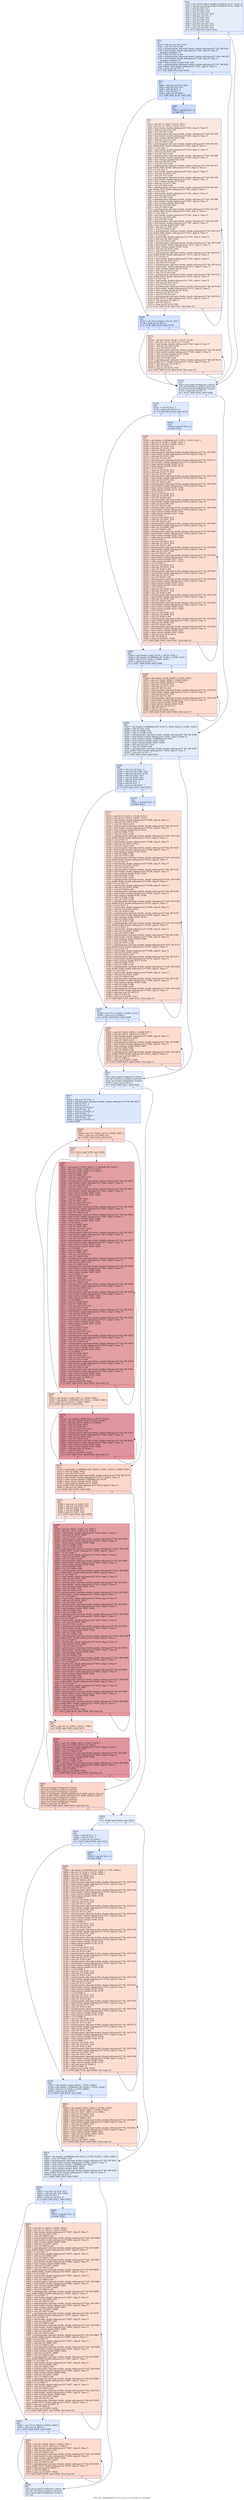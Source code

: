 digraph "CFG for '_Z4backPdS_S_S_S_S_S_S_S_S_S_iiiiS_S_i' function" {
	label="CFG for '_Z4backPdS_S_S_S_S_S_S_S_S_S_iiiiS_S_i' function";

	Node0x5818940 [shape=record,color="#3d50c3ff", style=filled, fillcolor="#c7d7f070",label="{%18:\l  %19 = tail call i32 @llvm.amdgcn.workitem.id.x(), !range !4\l  %20 = tail call i32 @llvm.amdgcn.workitem.id.y(), !range !4\l  %21 = add i32 %20, %17\l  %22 = mul i32 %21, %11\l  %23 = mul i32 %22, %14\l  %24 = mul nsw i32 %21, %13\l  %25 = add nsw i32 %14, -1\l  %26 = mul i32 %25, %11\l  %27 = mul i32 %26, %11\l  %28 = mul i32 %27, %21\l  %29 = mul nsw i32 %21, %12\l  %30 = mul nsw i32 %29, %11\l  %31 = icmp slt i32 %19, %13\l  br i1 %31, label %32, label %154\l|{<s0>T|<s1>F}}"];
	Node0x5818940:s0 -> Node0x581b9a0;
	Node0x5818940:s1 -> Node0x581ba30;
	Node0x581b9a0 [shape=record,color="#3d50c3ff", style=filled, fillcolor="#b2ccfb70",label="{%32:\l32:                                               \l  %33 = add nsw i32 %24, %19\l  %34 = sext i32 %33 to i64\l  %35 = getelementptr inbounds double, double addrspace(1)* %4, i64 %34\l  %36 = load double, double addrspace(1)* %35, align 8, !tbaa !5,\l... !amdgpu.noclobber !9\l  %37 = sext i32 %21 to i64\l  %38 = getelementptr inbounds double, double addrspace(1)* %16, i64 %37\l  %39 = load double, double addrspace(1)* %38, align 8, !tbaa !5,\l... !amdgpu.noclobber !9\l  %40 = fsub contract double %36, %39\l  %41 = getelementptr inbounds double, double addrspace(1)* %7, i64 %34\l  store double %40, double addrspace(1)* %41, align 8, !tbaa !5\l  %42 = icmp sgt i32 %11, 0\l  br i1 %42, label %43, label %154\l|{<s0>T|<s1>F}}"];
	Node0x581b9a0:s0 -> Node0x581d1b0;
	Node0x581b9a0:s1 -> Node0x581ba30;
	Node0x581d1b0 [shape=record,color="#3d50c3ff", style=filled, fillcolor="#a1c0ff70",label="{%43:\l43:                                               \l  %44 = add nsw i32 %23, %26\l  %45 = mul i32 %33, %11\l  %46 = add i32 %11, -1\l  %47 = and i32 %11, 7\l  %48 = icmp ult i32 %46, 7\l  br i1 %48, label %136, label %49\l|{<s0>T|<s1>F}}"];
	Node0x581d1b0:s0 -> Node0x581d5f0;
	Node0x581d1b0:s1 -> Node0x581d640;
	Node0x581d640 [shape=record,color="#3d50c3ff", style=filled, fillcolor="#85a8fc70",label="{%49:\l49:                                               \l  %50 = and i32 %11, -8\l  br label %51\l}"];
	Node0x581d640 -> Node0x581d840;
	Node0x581d840 [shape=record,color="#3d50c3ff", style=filled, fillcolor="#f1ccb870",label="{%51:\l51:                                               \l  %52 = phi i32 [ 0, %49 ], [ %133, %51 ]\l  %53 = phi i32 [ 0, %49 ], [ %134, %51 ]\l  %54 = load double, double addrspace(1)* %41, align 8, !tbaa !5\l  %55 = add nsw i32 %44, %52\l  %56 = sext i32 %55 to i64\l  %57 = getelementptr inbounds double, double addrspace(1)* %0, i64 %56\l  %58 = load double, double addrspace(1)* %57, align 8, !tbaa !5\l  %59 = fmul contract double %54, %58\l  %60 = add nsw i32 %52, %45\l  %61 = sext i32 %60 to i64\l  %62 = getelementptr inbounds double, double addrspace(1)* %9, i64 %61\l  store double %59, double addrspace(1)* %62, align 8, !tbaa !5\l  %63 = or i32 %52, 1\l  %64 = load double, double addrspace(1)* %41, align 8, !tbaa !5\l  %65 = add nsw i32 %44, %63\l  %66 = sext i32 %65 to i64\l  %67 = getelementptr inbounds double, double addrspace(1)* %0, i64 %66\l  %68 = load double, double addrspace(1)* %67, align 8, !tbaa !5\l  %69 = fmul contract double %64, %68\l  %70 = add nsw i32 %63, %45\l  %71 = sext i32 %70 to i64\l  %72 = getelementptr inbounds double, double addrspace(1)* %9, i64 %71\l  store double %69, double addrspace(1)* %72, align 8, !tbaa !5\l  %73 = or i32 %52, 2\l  %74 = load double, double addrspace(1)* %41, align 8, !tbaa !5\l  %75 = add nsw i32 %44, %73\l  %76 = sext i32 %75 to i64\l  %77 = getelementptr inbounds double, double addrspace(1)* %0, i64 %76\l  %78 = load double, double addrspace(1)* %77, align 8, !tbaa !5\l  %79 = fmul contract double %74, %78\l  %80 = add nsw i32 %73, %45\l  %81 = sext i32 %80 to i64\l  %82 = getelementptr inbounds double, double addrspace(1)* %9, i64 %81\l  store double %79, double addrspace(1)* %82, align 8, !tbaa !5\l  %83 = or i32 %52, 3\l  %84 = load double, double addrspace(1)* %41, align 8, !tbaa !5\l  %85 = add nsw i32 %44, %83\l  %86 = sext i32 %85 to i64\l  %87 = getelementptr inbounds double, double addrspace(1)* %0, i64 %86\l  %88 = load double, double addrspace(1)* %87, align 8, !tbaa !5\l  %89 = fmul contract double %84, %88\l  %90 = add nsw i32 %83, %45\l  %91 = sext i32 %90 to i64\l  %92 = getelementptr inbounds double, double addrspace(1)* %9, i64 %91\l  store double %89, double addrspace(1)* %92, align 8, !tbaa !5\l  %93 = or i32 %52, 4\l  %94 = load double, double addrspace(1)* %41, align 8, !tbaa !5\l  %95 = add nsw i32 %44, %93\l  %96 = sext i32 %95 to i64\l  %97 = getelementptr inbounds double, double addrspace(1)* %0, i64 %96\l  %98 = load double, double addrspace(1)* %97, align 8, !tbaa !5\l  %99 = fmul contract double %94, %98\l  %100 = add nsw i32 %93, %45\l  %101 = sext i32 %100 to i64\l  %102 = getelementptr inbounds double, double addrspace(1)* %9, i64 %101\l  store double %99, double addrspace(1)* %102, align 8, !tbaa !5\l  %103 = or i32 %52, 5\l  %104 = load double, double addrspace(1)* %41, align 8, !tbaa !5\l  %105 = add nsw i32 %44, %103\l  %106 = sext i32 %105 to i64\l  %107 = getelementptr inbounds double, double addrspace(1)* %0, i64 %106\l  %108 = load double, double addrspace(1)* %107, align 8, !tbaa !5\l  %109 = fmul contract double %104, %108\l  %110 = add nsw i32 %103, %45\l  %111 = sext i32 %110 to i64\l  %112 = getelementptr inbounds double, double addrspace(1)* %9, i64 %111\l  store double %109, double addrspace(1)* %112, align 8, !tbaa !5\l  %113 = or i32 %52, 6\l  %114 = load double, double addrspace(1)* %41, align 8, !tbaa !5\l  %115 = add nsw i32 %44, %113\l  %116 = sext i32 %115 to i64\l  %117 = getelementptr inbounds double, double addrspace(1)* %0, i64 %116\l  %118 = load double, double addrspace(1)* %117, align 8, !tbaa !5\l  %119 = fmul contract double %114, %118\l  %120 = add nsw i32 %113, %45\l  %121 = sext i32 %120 to i64\l  %122 = getelementptr inbounds double, double addrspace(1)* %9, i64 %121\l  store double %119, double addrspace(1)* %122, align 8, !tbaa !5\l  %123 = or i32 %52, 7\l  %124 = load double, double addrspace(1)* %41, align 8, !tbaa !5\l  %125 = add nsw i32 %44, %123\l  %126 = sext i32 %125 to i64\l  %127 = getelementptr inbounds double, double addrspace(1)* %0, i64 %126\l  %128 = load double, double addrspace(1)* %127, align 8, !tbaa !5\l  %129 = fmul contract double %124, %128\l  %130 = add nsw i32 %123, %45\l  %131 = sext i32 %130 to i64\l  %132 = getelementptr inbounds double, double addrspace(1)* %9, i64 %131\l  store double %129, double addrspace(1)* %132, align 8, !tbaa !5\l  %133 = add nuw nsw i32 %52, 8\l  %134 = add i32 %53, 8\l  %135 = icmp eq i32 %134, %50\l  br i1 %135, label %136, label %51, !llvm.loop !10\l|{<s0>T|<s1>F}}"];
	Node0x581d840:s0 -> Node0x581d5f0;
	Node0x581d840:s1 -> Node0x581d840;
	Node0x581d5f0 [shape=record,color="#3d50c3ff", style=filled, fillcolor="#a1c0ff70",label="{%136:\l136:                                              \l  %137 = phi i32 [ 0, %43 ], [ %133, %51 ]\l  %138 = icmp eq i32 %47, 0\l  br i1 %138, label %154, label %139\l|{<s0>T|<s1>F}}"];
	Node0x581d5f0:s0 -> Node0x581ba30;
	Node0x581d5f0:s1 -> Node0x58214d0;
	Node0x58214d0 [shape=record,color="#3d50c3ff", style=filled, fillcolor="#f4c5ad70",label="{%139:\l139:                                              \l  %140 = phi i32 [ %151, %139 ], [ %137, %136 ]\l  %141 = phi i32 [ %152, %139 ], [ 0, %136 ]\l  %142 = load double, double addrspace(1)* %41, align 8, !tbaa !5\l  %143 = add nsw i32 %44, %140\l  %144 = sext i32 %143 to i64\l  %145 = getelementptr inbounds double, double addrspace(1)* %0, i64 %144\l  %146 = load double, double addrspace(1)* %145, align 8, !tbaa !5\l  %147 = fmul contract double %142, %146\l  %148 = add nsw i32 %140, %45\l  %149 = sext i32 %148 to i64\l  %150 = getelementptr inbounds double, double addrspace(1)* %9, i64 %149\l  store double %147, double addrspace(1)* %150, align 8, !tbaa !5\l  %151 = add nuw nsw i32 %140, 1\l  %152 = add i32 %141, 1\l  %153 = icmp eq i32 %152, %47\l  br i1 %153, label %154, label %139, !llvm.loop !12\l|{<s0>T|<s1>F}}"];
	Node0x58214d0:s0 -> Node0x581ba30;
	Node0x58214d0:s1 -> Node0x58214d0;
	Node0x581ba30 [shape=record,color="#3d50c3ff", style=filled, fillcolor="#c7d7f070",label="{%154:\l154:                                              \l  fence syncscope(\"workgroup\") release\l  tail call void @llvm.amdgcn.s.barrier()\l  fence syncscope(\"workgroup\") acquire\l  %155 = icmp sgt i32 %13, 0\l  br i1 %155, label %156, label %286\l|{<s0>T|<s1>F}}"];
	Node0x581ba30:s0 -> Node0x58222e0;
	Node0x581ba30:s1 -> Node0x5822330;
	Node0x58222e0 [shape=record,color="#3d50c3ff", style=filled, fillcolor="#b9d0f970",label="{%156:\l156:                                              \l  %157 = and i32 %13, 7\l  %158 = icmp ult i32 %13, 8\l  br i1 %158, label %263, label %159\l|{<s0>T|<s1>F}}"];
	Node0x58222e0:s0 -> Node0x5822590;
	Node0x58222e0:s1 -> Node0x58225e0;
	Node0x58225e0 [shape=record,color="#3d50c3ff", style=filled, fillcolor="#a1c0ff70",label="{%159:\l159:                                              \l  %160 = and i32 %13, -8\l  br label %161\l}"];
	Node0x58225e0 -> Node0x58227b0;
	Node0x58227b0 [shape=record,color="#3d50c3ff", style=filled, fillcolor="#f7b59970",label="{%161:\l161:                                              \l  %162 = phi double [ 0.000000e+00, %159 ], [ %259, %161 ]\l  %163 = phi i32 [ 0, %159 ], [ %260, %161 ]\l  %164 = phi i32 [ 0, %159 ], [ %261, %161 ]\l  %165 = mul nsw i32 %163, %11\l  %166 = add nsw i32 %165, %19\l  %167 = sext i32 %166 to i64\l  %168 = getelementptr inbounds double, double addrspace(1)* %1, i64 %167\l  %169 = load double, double addrspace(1)* %168, align 8, !tbaa !5\l  %170 = add nsw i32 %163, %24\l  %171 = sext i32 %170 to i64\l  %172 = getelementptr inbounds double, double addrspace(1)* %7, i64 %171\l  %173 = load double, double addrspace(1)* %172, align 8, !tbaa !5\l  %174 = fmul contract double %169, %173\l  %175 = fadd contract double %162, %174\l  %176 = or i32 %163, 1\l  %177 = mul nsw i32 %176, %11\l  %178 = add nsw i32 %177, %19\l  %179 = sext i32 %178 to i64\l  %180 = getelementptr inbounds double, double addrspace(1)* %1, i64 %179\l  %181 = load double, double addrspace(1)* %180, align 8, !tbaa !5\l  %182 = add nsw i32 %176, %24\l  %183 = sext i32 %182 to i64\l  %184 = getelementptr inbounds double, double addrspace(1)* %7, i64 %183\l  %185 = load double, double addrspace(1)* %184, align 8, !tbaa !5\l  %186 = fmul contract double %181, %185\l  %187 = fadd contract double %175, %186\l  %188 = or i32 %163, 2\l  %189 = mul nsw i32 %188, %11\l  %190 = add nsw i32 %189, %19\l  %191 = sext i32 %190 to i64\l  %192 = getelementptr inbounds double, double addrspace(1)* %1, i64 %191\l  %193 = load double, double addrspace(1)* %192, align 8, !tbaa !5\l  %194 = add nsw i32 %188, %24\l  %195 = sext i32 %194 to i64\l  %196 = getelementptr inbounds double, double addrspace(1)* %7, i64 %195\l  %197 = load double, double addrspace(1)* %196, align 8, !tbaa !5\l  %198 = fmul contract double %193, %197\l  %199 = fadd contract double %187, %198\l  %200 = or i32 %163, 3\l  %201 = mul nsw i32 %200, %11\l  %202 = add nsw i32 %201, %19\l  %203 = sext i32 %202 to i64\l  %204 = getelementptr inbounds double, double addrspace(1)* %1, i64 %203\l  %205 = load double, double addrspace(1)* %204, align 8, !tbaa !5\l  %206 = add nsw i32 %200, %24\l  %207 = sext i32 %206 to i64\l  %208 = getelementptr inbounds double, double addrspace(1)* %7, i64 %207\l  %209 = load double, double addrspace(1)* %208, align 8, !tbaa !5\l  %210 = fmul contract double %205, %209\l  %211 = fadd contract double %199, %210\l  %212 = or i32 %163, 4\l  %213 = mul nsw i32 %212, %11\l  %214 = add nsw i32 %213, %19\l  %215 = sext i32 %214 to i64\l  %216 = getelementptr inbounds double, double addrspace(1)* %1, i64 %215\l  %217 = load double, double addrspace(1)* %216, align 8, !tbaa !5\l  %218 = add nsw i32 %212, %24\l  %219 = sext i32 %218 to i64\l  %220 = getelementptr inbounds double, double addrspace(1)* %7, i64 %219\l  %221 = load double, double addrspace(1)* %220, align 8, !tbaa !5\l  %222 = fmul contract double %217, %221\l  %223 = fadd contract double %211, %222\l  %224 = or i32 %163, 5\l  %225 = mul nsw i32 %224, %11\l  %226 = add nsw i32 %225, %19\l  %227 = sext i32 %226 to i64\l  %228 = getelementptr inbounds double, double addrspace(1)* %1, i64 %227\l  %229 = load double, double addrspace(1)* %228, align 8, !tbaa !5\l  %230 = add nsw i32 %224, %24\l  %231 = sext i32 %230 to i64\l  %232 = getelementptr inbounds double, double addrspace(1)* %7, i64 %231\l  %233 = load double, double addrspace(1)* %232, align 8, !tbaa !5\l  %234 = fmul contract double %229, %233\l  %235 = fadd contract double %223, %234\l  %236 = or i32 %163, 6\l  %237 = mul nsw i32 %236, %11\l  %238 = add nsw i32 %237, %19\l  %239 = sext i32 %238 to i64\l  %240 = getelementptr inbounds double, double addrspace(1)* %1, i64 %239\l  %241 = load double, double addrspace(1)* %240, align 8, !tbaa !5\l  %242 = add nsw i32 %236, %24\l  %243 = sext i32 %242 to i64\l  %244 = getelementptr inbounds double, double addrspace(1)* %7, i64 %243\l  %245 = load double, double addrspace(1)* %244, align 8, !tbaa !5\l  %246 = fmul contract double %241, %245\l  %247 = fadd contract double %235, %246\l  %248 = or i32 %163, 7\l  %249 = mul nsw i32 %248, %11\l  %250 = add nsw i32 %249, %19\l  %251 = sext i32 %250 to i64\l  %252 = getelementptr inbounds double, double addrspace(1)* %1, i64 %251\l  %253 = load double, double addrspace(1)* %252, align 8, !tbaa !5\l  %254 = add nsw i32 %248, %24\l  %255 = sext i32 %254 to i64\l  %256 = getelementptr inbounds double, double addrspace(1)* %7, i64 %255\l  %257 = load double, double addrspace(1)* %256, align 8, !tbaa !5\l  %258 = fmul contract double %253, %257\l  %259 = fadd contract double %247, %258\l  %260 = add nuw nsw i32 %163, 8\l  %261 = add i32 %164, 8\l  %262 = icmp eq i32 %261, %160\l  br i1 %262, label %263, label %161, !llvm.loop !14\l|{<s0>T|<s1>F}}"];
	Node0x58227b0:s0 -> Node0x5822590;
	Node0x58227b0:s1 -> Node0x58227b0;
	Node0x5822590 [shape=record,color="#3d50c3ff", style=filled, fillcolor="#b9d0f970",label="{%263:\l263:                                              \l  %264 = phi double [ undef, %156 ], [ %259, %161 ]\l  %265 = phi double [ 0.000000e+00, %156 ], [ %259, %161 ]\l  %266 = phi i32 [ 0, %156 ], [ %260, %161 ]\l  %267 = icmp eq i32 %157, 0\l  br i1 %267, label %286, label %268\l|{<s0>T|<s1>F}}"];
	Node0x5822590:s0 -> Node0x5822330;
	Node0x5822590:s1 -> Node0x58210b0;
	Node0x58210b0 [shape=record,color="#3d50c3ff", style=filled, fillcolor="#f7af9170",label="{%268:\l268:                                              \l  %269 = phi double [ %282, %268 ], [ %265, %263 ]\l  %270 = phi i32 [ %283, %268 ], [ %266, %263 ]\l  %271 = phi i32 [ %284, %268 ], [ 0, %263 ]\l  %272 = mul nsw i32 %270, %11\l  %273 = add nsw i32 %272, %19\l  %274 = sext i32 %273 to i64\l  %275 = getelementptr inbounds double, double addrspace(1)* %1, i64 %274\l  %276 = load double, double addrspace(1)* %275, align 8, !tbaa !5\l  %277 = add nsw i32 %270, %24\l  %278 = sext i32 %277 to i64\l  %279 = getelementptr inbounds double, double addrspace(1)* %7, i64 %278\l  %280 = load double, double addrspace(1)* %279, align 8, !tbaa !5\l  %281 = fmul contract double %276, %280\l  %282 = fadd contract double %269, %281\l  %283 = add nuw nsw i32 %270, 1\l  %284 = add i32 %271, 1\l  %285 = icmp eq i32 %284, %157\l  br i1 %285, label %286, label %268, !llvm.loop !15\l|{<s0>T|<s1>F}}"];
	Node0x58210b0:s0 -> Node0x5822330;
	Node0x58210b0:s1 -> Node0x58210b0;
	Node0x5822330 [shape=record,color="#3d50c3ff", style=filled, fillcolor="#c7d7f070",label="{%286:\l286:                                              \l  %287 = phi double [ 0.000000e+00, %154 ], [ %264, %263 ], [ %282, %268 ]\l  %288 = add i32 %23, %19\l  %289 = add i32 %288, %26\l  %290 = sext i32 %289 to i64\l  %291 = getelementptr inbounds double, double addrspace(1)* %0, i64 %290\l  %292 = load double, double addrspace(1)* %291, align 8, !tbaa !5\l  %293 = fsub contract double 1.000000e+00, %292\l  %294 = fmul contract double %292, %293\l  %295 = fmul contract double %287, %294\l  %296 = add nsw i32 %22, %19\l  %297 = sext i32 %296 to i64\l  %298 = getelementptr inbounds double, double addrspace(1)* %5, i64 %297\l  store double %295, double addrspace(1)* %298, align 8, !tbaa !5\l  %299 = icmp sgt i32 %11, 0\l  br i1 %299, label %300, label %415\l|{<s0>T|<s1>F}}"];
	Node0x5822330:s0 -> Node0x5829e30;
	Node0x5822330:s1 -> Node0x5829ec0;
	Node0x5829e30 [shape=record,color="#3d50c3ff", style=filled, fillcolor="#b9d0f970",label="{%300:\l300:                                              \l  %301 = add nsw i32 %14, -2\l  %302 = mul nsw i32 %301, %11\l  %303 = add nsw i32 %23, %302\l  %304 = add i32 %302, %19\l  %305 = mul i32 %304, %11\l  %306 = add i32 %28, %305\l  %307 = add i32 %11, -1\l  %308 = and i32 %11, 7\l  %309 = icmp ult i32 %307, 7\l  br i1 %309, label %397, label %310\l|{<s0>T|<s1>F}}"];
	Node0x5829e30:s0 -> Node0x582a510;
	Node0x5829e30:s1 -> Node0x582a560;
	Node0x582a560 [shape=record,color="#3d50c3ff", style=filled, fillcolor="#a1c0ff70",label="{%310:\l310:                                              \l  %311 = and i32 %11, -8\l  br label %312\l}"];
	Node0x582a560 -> Node0x582a730;
	Node0x582a730 [shape=record,color="#3d50c3ff", style=filled, fillcolor="#f7b59970",label="{%312:\l312:                                              \l  %313 = phi i32 [ 0, %310 ], [ %394, %312 ]\l  %314 = phi i32 [ 0, %310 ], [ %395, %312 ]\l  %315 = load double, double addrspace(1)* %298, align 8, !tbaa !5\l  %316 = add nsw i32 %303, %313\l  %317 = sext i32 %316 to i64\l  %318 = getelementptr inbounds double, double addrspace(1)* %0, i64 %317\l  %319 = load double, double addrspace(1)* %318, align 8, !tbaa !5\l  %320 = fmul contract double %315, %319\l  %321 = add i32 %306, %313\l  %322 = sext i32 %321 to i64\l  %323 = getelementptr inbounds double, double addrspace(1)* %10, i64 %322\l  store double %320, double addrspace(1)* %323, align 8, !tbaa !5\l  %324 = or i32 %313, 1\l  %325 = load double, double addrspace(1)* %298, align 8, !tbaa !5\l  %326 = add nsw i32 %303, %324\l  %327 = sext i32 %326 to i64\l  %328 = getelementptr inbounds double, double addrspace(1)* %0, i64 %327\l  %329 = load double, double addrspace(1)* %328, align 8, !tbaa !5\l  %330 = fmul contract double %325, %329\l  %331 = add i32 %306, %324\l  %332 = sext i32 %331 to i64\l  %333 = getelementptr inbounds double, double addrspace(1)* %10, i64 %332\l  store double %330, double addrspace(1)* %333, align 8, !tbaa !5\l  %334 = or i32 %313, 2\l  %335 = load double, double addrspace(1)* %298, align 8, !tbaa !5\l  %336 = add nsw i32 %303, %334\l  %337 = sext i32 %336 to i64\l  %338 = getelementptr inbounds double, double addrspace(1)* %0, i64 %337\l  %339 = load double, double addrspace(1)* %338, align 8, !tbaa !5\l  %340 = fmul contract double %335, %339\l  %341 = add i32 %306, %334\l  %342 = sext i32 %341 to i64\l  %343 = getelementptr inbounds double, double addrspace(1)* %10, i64 %342\l  store double %340, double addrspace(1)* %343, align 8, !tbaa !5\l  %344 = or i32 %313, 3\l  %345 = load double, double addrspace(1)* %298, align 8, !tbaa !5\l  %346 = add nsw i32 %303, %344\l  %347 = sext i32 %346 to i64\l  %348 = getelementptr inbounds double, double addrspace(1)* %0, i64 %347\l  %349 = load double, double addrspace(1)* %348, align 8, !tbaa !5\l  %350 = fmul contract double %345, %349\l  %351 = add i32 %306, %344\l  %352 = sext i32 %351 to i64\l  %353 = getelementptr inbounds double, double addrspace(1)* %10, i64 %352\l  store double %350, double addrspace(1)* %353, align 8, !tbaa !5\l  %354 = or i32 %313, 4\l  %355 = load double, double addrspace(1)* %298, align 8, !tbaa !5\l  %356 = add nsw i32 %303, %354\l  %357 = sext i32 %356 to i64\l  %358 = getelementptr inbounds double, double addrspace(1)* %0, i64 %357\l  %359 = load double, double addrspace(1)* %358, align 8, !tbaa !5\l  %360 = fmul contract double %355, %359\l  %361 = add i32 %306, %354\l  %362 = sext i32 %361 to i64\l  %363 = getelementptr inbounds double, double addrspace(1)* %10, i64 %362\l  store double %360, double addrspace(1)* %363, align 8, !tbaa !5\l  %364 = or i32 %313, 5\l  %365 = load double, double addrspace(1)* %298, align 8, !tbaa !5\l  %366 = add nsw i32 %303, %364\l  %367 = sext i32 %366 to i64\l  %368 = getelementptr inbounds double, double addrspace(1)* %0, i64 %367\l  %369 = load double, double addrspace(1)* %368, align 8, !tbaa !5\l  %370 = fmul contract double %365, %369\l  %371 = add i32 %306, %364\l  %372 = sext i32 %371 to i64\l  %373 = getelementptr inbounds double, double addrspace(1)* %10, i64 %372\l  store double %370, double addrspace(1)* %373, align 8, !tbaa !5\l  %374 = or i32 %313, 6\l  %375 = load double, double addrspace(1)* %298, align 8, !tbaa !5\l  %376 = add nsw i32 %303, %374\l  %377 = sext i32 %376 to i64\l  %378 = getelementptr inbounds double, double addrspace(1)* %0, i64 %377\l  %379 = load double, double addrspace(1)* %378, align 8, !tbaa !5\l  %380 = fmul contract double %375, %379\l  %381 = add i32 %306, %374\l  %382 = sext i32 %381 to i64\l  %383 = getelementptr inbounds double, double addrspace(1)* %10, i64 %382\l  store double %380, double addrspace(1)* %383, align 8, !tbaa !5\l  %384 = or i32 %313, 7\l  %385 = load double, double addrspace(1)* %298, align 8, !tbaa !5\l  %386 = add nsw i32 %303, %384\l  %387 = sext i32 %386 to i64\l  %388 = getelementptr inbounds double, double addrspace(1)* %0, i64 %387\l  %389 = load double, double addrspace(1)* %388, align 8, !tbaa !5\l  %390 = fmul contract double %385, %389\l  %391 = add i32 %306, %384\l  %392 = sext i32 %391 to i64\l  %393 = getelementptr inbounds double, double addrspace(1)* %10, i64 %392\l  store double %390, double addrspace(1)* %393, align 8, !tbaa !5\l  %394 = add nuw nsw i32 %313, 8\l  %395 = add i32 %314, 8\l  %396 = icmp eq i32 %395, %311\l  br i1 %396, label %397, label %312, !llvm.loop !16\l|{<s0>T|<s1>F}}"];
	Node0x582a730:s0 -> Node0x582a510;
	Node0x582a730:s1 -> Node0x582a730;
	Node0x582a510 [shape=record,color="#3d50c3ff", style=filled, fillcolor="#b9d0f970",label="{%397:\l397:                                              \l  %398 = phi i32 [ 0, %300 ], [ %394, %312 ]\l  %399 = icmp eq i32 %308, 0\l  br i1 %399, label %415, label %400\l|{<s0>T|<s1>F}}"];
	Node0x582a510:s0 -> Node0x5829ec0;
	Node0x582a510:s1 -> Node0x582dff0;
	Node0x582dff0 [shape=record,color="#3d50c3ff", style=filled, fillcolor="#f7af9170",label="{%400:\l400:                                              \l  %401 = phi i32 [ %412, %400 ], [ %398, %397 ]\l  %402 = phi i32 [ %413, %400 ], [ 0, %397 ]\l  %403 = load double, double addrspace(1)* %298, align 8, !tbaa !5\l  %404 = add nsw i32 %303, %401\l  %405 = sext i32 %404 to i64\l  %406 = getelementptr inbounds double, double addrspace(1)* %0, i64 %405\l  %407 = load double, double addrspace(1)* %406, align 8, !tbaa !5\l  %408 = fmul contract double %403, %407\l  %409 = add i32 %306, %401\l  %410 = sext i32 %409 to i64\l  %411 = getelementptr inbounds double, double addrspace(1)* %10, i64 %410\l  store double %408, double addrspace(1)* %411, align 8, !tbaa !5\l  %412 = add nuw nsw i32 %401, 1\l  %413 = add i32 %402, 1\l  %414 = icmp eq i32 %413, %308\l  br i1 %414, label %415, label %400, !llvm.loop !17\l|{<s0>T|<s1>F}}"];
	Node0x582dff0:s0 -> Node0x5829ec0;
	Node0x582dff0:s1 -> Node0x582dff0;
	Node0x5829ec0 [shape=record,color="#3d50c3ff", style=filled, fillcolor="#c7d7f070",label="{%415:\l415:                                              \l  fence syncscope(\"workgroup\") release\l  tail call void @llvm.amdgcn.s.barrier()\l  fence syncscope(\"workgroup\") acquire\l  %416 = icmp sgt i32 %14, 2\l  br i1 %416, label %417, label %433\l|{<s0>T|<s1>F}}"];
	Node0x5829ec0:s0 -> Node0x582ed30;
	Node0x5829ec0:s1 -> Node0x582ed80;
	Node0x582ed30 [shape=record,color="#3d50c3ff", style=filled, fillcolor="#b2ccfb70",label="{%417:\l417:                                              \l  %418 = add nsw i32 %14, -2\l  %419 = getelementptr inbounds double, double addrspace(1)* %6, i64 %297\l  %420 = add i32 %11, -1\l  %421 = and i32 %11, 7\l  %422 = icmp ult i32 %420, 7\l  %423 = and i32 %11, -8\l  %424 = icmp eq i32 %421, 0\l  %425 = and i32 %11, 7\l  %426 = icmp ult i32 %420, 7\l  %427 = and i32 %11, -8\l  %428 = icmp eq i32 %425, 0\l  br label %429\l}"];
	Node0x582ed30 -> Node0x582f500;
	Node0x582f500 [shape=record,color="#3d50c3ff", style=filled, fillcolor="#f6a38570",label="{%429:\l429:                                              \l  %430 = phi i32 [ %418, %417 ], [ %582, %691 ]\l  %431 = mul nsw i32 %430, %11\l  br i1 %299, label %432, label %573\l|{<s0>T|<s1>F}}"];
	Node0x582f500:s0 -> Node0x582f790;
	Node0x582f500:s1 -> Node0x582f820;
	Node0x582f790 [shape=record,color="#3d50c3ff", style=filled, fillcolor="#f7b59970",label="{%432:\l432:                                              \l  br i1 %422, label %550, label %440\l|{<s0>T|<s1>F}}"];
	Node0x582f790:s0 -> Node0x582f960;
	Node0x582f790:s1 -> Node0x582f9b0;
	Node0x582ed80 [shape=record,color="#3d50c3ff", style=filled, fillcolor="#c7d7f070",label="{%433:\l433:                                              \l  br i1 %299, label %434, label %819\l|{<s0>T|<s1>F}}"];
	Node0x582ed80:s0 -> Node0x582faf0;
	Node0x582ed80:s1 -> Node0x582fb40;
	Node0x582faf0 [shape=record,color="#3d50c3ff", style=filled, fillcolor="#b9d0f970",label="{%434:\l434:                                              \l  %435 = add i32 %11, -1\l  %436 = and i32 %11, 7\l  %437 = icmp ult i32 %435, 7\l  br i1 %437, label %796, label %438\l|{<s0>T|<s1>F}}"];
	Node0x582faf0:s0 -> Node0x582fe30;
	Node0x582faf0:s1 -> Node0x582fe80;
	Node0x582fe80 [shape=record,color="#3d50c3ff", style=filled, fillcolor="#a1c0ff70",label="{%438:\l438:                                              \l  %439 = and i32 %11, -8\l  br label %694\l}"];
	Node0x582fe80 -> Node0x5830050;
	Node0x582f9b0 [shape=record,color="#b70d28ff", style=filled, fillcolor="#be242e70",label="{%440:\l440:                                              \l  %441 = phi double [ %546, %440 ], [ 0.000000e+00, %432 ]\l  %442 = phi i32 [ %547, %440 ], [ 0, %432 ]\l  %443 = phi i32 [ %548, %440 ], [ 0, %432 ]\l  %444 = add i32 %442, %431\l  %445 = mul i32 %444, %11\l  %446 = add nsw i32 %445, %19\l  %447 = sext i32 %446 to i64\l  %448 = getelementptr inbounds double, double addrspace(1)* %2, i64 %447\l  %449 = load double, double addrspace(1)* %448, align 8, !tbaa !5\l  %450 = add nsw i32 %442, %22\l  %451 = sext i32 %450 to i64\l  %452 = getelementptr inbounds double, double addrspace(1)* %5, i64 %451\l  %453 = load double, double addrspace(1)* %452, align 8, !tbaa !5\l  %454 = fmul contract double %449, %453\l  %455 = fadd contract double %441, %454\l  %456 = or i32 %442, 1\l  %457 = add i32 %456, %431\l  %458 = mul i32 %457, %11\l  %459 = add nsw i32 %458, %19\l  %460 = sext i32 %459 to i64\l  %461 = getelementptr inbounds double, double addrspace(1)* %2, i64 %460\l  %462 = load double, double addrspace(1)* %461, align 8, !tbaa !5\l  %463 = add nsw i32 %456, %22\l  %464 = sext i32 %463 to i64\l  %465 = getelementptr inbounds double, double addrspace(1)* %5, i64 %464\l  %466 = load double, double addrspace(1)* %465, align 8, !tbaa !5\l  %467 = fmul contract double %462, %466\l  %468 = fadd contract double %455, %467\l  %469 = or i32 %442, 2\l  %470 = add i32 %469, %431\l  %471 = mul i32 %470, %11\l  %472 = add nsw i32 %471, %19\l  %473 = sext i32 %472 to i64\l  %474 = getelementptr inbounds double, double addrspace(1)* %2, i64 %473\l  %475 = load double, double addrspace(1)* %474, align 8, !tbaa !5\l  %476 = add nsw i32 %469, %22\l  %477 = sext i32 %476 to i64\l  %478 = getelementptr inbounds double, double addrspace(1)* %5, i64 %477\l  %479 = load double, double addrspace(1)* %478, align 8, !tbaa !5\l  %480 = fmul contract double %475, %479\l  %481 = fadd contract double %468, %480\l  %482 = or i32 %442, 3\l  %483 = add i32 %482, %431\l  %484 = mul i32 %483, %11\l  %485 = add nsw i32 %484, %19\l  %486 = sext i32 %485 to i64\l  %487 = getelementptr inbounds double, double addrspace(1)* %2, i64 %486\l  %488 = load double, double addrspace(1)* %487, align 8, !tbaa !5\l  %489 = add nsw i32 %482, %22\l  %490 = sext i32 %489 to i64\l  %491 = getelementptr inbounds double, double addrspace(1)* %5, i64 %490\l  %492 = load double, double addrspace(1)* %491, align 8, !tbaa !5\l  %493 = fmul contract double %488, %492\l  %494 = fadd contract double %481, %493\l  %495 = or i32 %442, 4\l  %496 = add i32 %495, %431\l  %497 = mul i32 %496, %11\l  %498 = add nsw i32 %497, %19\l  %499 = sext i32 %498 to i64\l  %500 = getelementptr inbounds double, double addrspace(1)* %2, i64 %499\l  %501 = load double, double addrspace(1)* %500, align 8, !tbaa !5\l  %502 = add nsw i32 %495, %22\l  %503 = sext i32 %502 to i64\l  %504 = getelementptr inbounds double, double addrspace(1)* %5, i64 %503\l  %505 = load double, double addrspace(1)* %504, align 8, !tbaa !5\l  %506 = fmul contract double %501, %505\l  %507 = fadd contract double %494, %506\l  %508 = or i32 %442, 5\l  %509 = add i32 %508, %431\l  %510 = mul i32 %509, %11\l  %511 = add nsw i32 %510, %19\l  %512 = sext i32 %511 to i64\l  %513 = getelementptr inbounds double, double addrspace(1)* %2, i64 %512\l  %514 = load double, double addrspace(1)* %513, align 8, !tbaa !5\l  %515 = add nsw i32 %508, %22\l  %516 = sext i32 %515 to i64\l  %517 = getelementptr inbounds double, double addrspace(1)* %5, i64 %516\l  %518 = load double, double addrspace(1)* %517, align 8, !tbaa !5\l  %519 = fmul contract double %514, %518\l  %520 = fadd contract double %507, %519\l  %521 = or i32 %442, 6\l  %522 = add i32 %521, %431\l  %523 = mul i32 %522, %11\l  %524 = add nsw i32 %523, %19\l  %525 = sext i32 %524 to i64\l  %526 = getelementptr inbounds double, double addrspace(1)* %2, i64 %525\l  %527 = load double, double addrspace(1)* %526, align 8, !tbaa !5\l  %528 = add nsw i32 %521, %22\l  %529 = sext i32 %528 to i64\l  %530 = getelementptr inbounds double, double addrspace(1)* %5, i64 %529\l  %531 = load double, double addrspace(1)* %530, align 8, !tbaa !5\l  %532 = fmul contract double %527, %531\l  %533 = fadd contract double %520, %532\l  %534 = or i32 %442, 7\l  %535 = add i32 %534, %431\l  %536 = mul i32 %535, %11\l  %537 = add nsw i32 %536, %19\l  %538 = sext i32 %537 to i64\l  %539 = getelementptr inbounds double, double addrspace(1)* %2, i64 %538\l  %540 = load double, double addrspace(1)* %539, align 8, !tbaa !5\l  %541 = add nsw i32 %534, %22\l  %542 = sext i32 %541 to i64\l  %543 = getelementptr inbounds double, double addrspace(1)* %5, i64 %542\l  %544 = load double, double addrspace(1)* %543, align 8, !tbaa !5\l  %545 = fmul contract double %540, %544\l  %546 = fadd contract double %533, %545\l  %547 = add nuw nsw i32 %442, 8\l  %548 = add i32 %443, 8\l  %549 = icmp eq i32 %548, %423\l  br i1 %549, label %550, label %440, !llvm.loop !18\l|{<s0>T|<s1>F}}"];
	Node0x582f9b0:s0 -> Node0x582f960;
	Node0x582f9b0:s1 -> Node0x582f9b0;
	Node0x582f960 [shape=record,color="#3d50c3ff", style=filled, fillcolor="#f7b59970",label="{%550:\l550:                                              \l  %551 = phi double [ undef, %432 ], [ %546, %440 ]\l  %552 = phi double [ 0.000000e+00, %432 ], [ %546, %440 ]\l  %553 = phi i32 [ 0, %432 ], [ %547, %440 ]\l  br i1 %424, label %573, label %554\l|{<s0>T|<s1>F}}"];
	Node0x582f960:s0 -> Node0x582f820;
	Node0x582f960:s1 -> Node0x58267f0;
	Node0x58267f0 [shape=record,color="#b70d28ff", style=filled, fillcolor="#b70d2870",label="{%554:\l554:                                              \l  %555 = phi double [ %569, %554 ], [ %552, %550 ]\l  %556 = phi i32 [ %570, %554 ], [ %553, %550 ]\l  %557 = phi i32 [ %571, %554 ], [ 0, %550 ]\l  %558 = add i32 %556, %431\l  %559 = mul i32 %558, %11\l  %560 = add nsw i32 %559, %19\l  %561 = sext i32 %560 to i64\l  %562 = getelementptr inbounds double, double addrspace(1)* %2, i64 %561\l  %563 = load double, double addrspace(1)* %562, align 8, !tbaa !5\l  %564 = add nsw i32 %556, %22\l  %565 = sext i32 %564 to i64\l  %566 = getelementptr inbounds double, double addrspace(1)* %5, i64 %565\l  %567 = load double, double addrspace(1)* %566, align 8, !tbaa !5\l  %568 = fmul contract double %563, %567\l  %569 = fadd contract double %555, %568\l  %570 = add nuw nsw i32 %556, 1\l  %571 = add i32 %557, 1\l  %572 = icmp eq i32 %571, %421\l  br i1 %572, label %573, label %554, !llvm.loop !19\l|{<s0>T|<s1>F}}"];
	Node0x58267f0:s0 -> Node0x582f820;
	Node0x58267f0:s1 -> Node0x58267f0;
	Node0x582f820 [shape=record,color="#3d50c3ff", style=filled, fillcolor="#f6a38570",label="{%573:\l573:                                              \l  %574 = phi double [ 0.000000e+00, %429 ], [ %551, %550 ], [ %569, %554 ]\l  %575 = add i32 %288, %431\l  %576 = sext i32 %575 to i64\l  %577 = getelementptr inbounds double, double addrspace(1)* %0, i64 %576\l  %578 = load double, double addrspace(1)* %577, align 8, !tbaa !5\l  %579 = fsub contract double 1.000000e+00, %578\l  %580 = fmul contract double %578, %579\l  %581 = fmul contract double %574, %580\l  store double %581, double addrspace(1)* %419, align 8, !tbaa !5\l  %582 = add nsw i32 %430, -1\l  br i1 %299, label %583, label %691\l|{<s0>T|<s1>F}}"];
	Node0x582f820:s0 -> Node0x5828ff0;
	Node0x582f820:s1 -> Node0x582f5c0;
	Node0x5828ff0 [shape=record,color="#3d50c3ff", style=filled, fillcolor="#f7b59970",label="{%583:\l583:                                              \l  %584 = mul nsw i32 %582, %11\l  %585 = add nsw i32 %584, %23\l  %586 = add i32 %584, %19\l  %587 = mul i32 %586, %11\l  %588 = add i32 %587, %28\l  br i1 %426, label %674, label %589\l|{<s0>T|<s1>F}}"];
	Node0x5828ff0:s0 -> Node0x58293c0;
	Node0x5828ff0:s1 -> Node0x5829410;
	Node0x5829410 [shape=record,color="#b70d28ff", style=filled, fillcolor="#be242e70",label="{%589:\l589:                                              \l  %590 = phi i32 [ %671, %589 ], [ 0, %583 ]\l  %591 = phi i32 [ %672, %589 ], [ 0, %583 ]\l  %592 = load double, double addrspace(1)* %419, align 8, !tbaa !5\l  %593 = add nsw i32 %585, %590\l  %594 = sext i32 %593 to i64\l  %595 = getelementptr inbounds double, double addrspace(1)* %0, i64 %594\l  %596 = load double, double addrspace(1)* %595, align 8, !tbaa !5\l  %597 = fmul contract double %592, %596\l  %598 = add i32 %588, %590\l  %599 = sext i32 %598 to i64\l  %600 = getelementptr inbounds double, double addrspace(1)* %10, i64 %599\l  store double %597, double addrspace(1)* %600, align 8, !tbaa !5\l  %601 = or i32 %590, 1\l  %602 = load double, double addrspace(1)* %419, align 8, !tbaa !5\l  %603 = add nsw i32 %585, %601\l  %604 = sext i32 %603 to i64\l  %605 = getelementptr inbounds double, double addrspace(1)* %0, i64 %604\l  %606 = load double, double addrspace(1)* %605, align 8, !tbaa !5\l  %607 = fmul contract double %602, %606\l  %608 = add i32 %588, %601\l  %609 = sext i32 %608 to i64\l  %610 = getelementptr inbounds double, double addrspace(1)* %10, i64 %609\l  store double %607, double addrspace(1)* %610, align 8, !tbaa !5\l  %611 = or i32 %590, 2\l  %612 = load double, double addrspace(1)* %419, align 8, !tbaa !5\l  %613 = add nsw i32 %585, %611\l  %614 = sext i32 %613 to i64\l  %615 = getelementptr inbounds double, double addrspace(1)* %0, i64 %614\l  %616 = load double, double addrspace(1)* %615, align 8, !tbaa !5\l  %617 = fmul contract double %612, %616\l  %618 = add i32 %588, %611\l  %619 = sext i32 %618 to i64\l  %620 = getelementptr inbounds double, double addrspace(1)* %10, i64 %619\l  store double %617, double addrspace(1)* %620, align 8, !tbaa !5\l  %621 = or i32 %590, 3\l  %622 = load double, double addrspace(1)* %419, align 8, !tbaa !5\l  %623 = add nsw i32 %585, %621\l  %624 = sext i32 %623 to i64\l  %625 = getelementptr inbounds double, double addrspace(1)* %0, i64 %624\l  %626 = load double, double addrspace(1)* %625, align 8, !tbaa !5\l  %627 = fmul contract double %622, %626\l  %628 = add i32 %588, %621\l  %629 = sext i32 %628 to i64\l  %630 = getelementptr inbounds double, double addrspace(1)* %10, i64 %629\l  store double %627, double addrspace(1)* %630, align 8, !tbaa !5\l  %631 = or i32 %590, 4\l  %632 = load double, double addrspace(1)* %419, align 8, !tbaa !5\l  %633 = add nsw i32 %585, %631\l  %634 = sext i32 %633 to i64\l  %635 = getelementptr inbounds double, double addrspace(1)* %0, i64 %634\l  %636 = load double, double addrspace(1)* %635, align 8, !tbaa !5\l  %637 = fmul contract double %632, %636\l  %638 = add i32 %588, %631\l  %639 = sext i32 %638 to i64\l  %640 = getelementptr inbounds double, double addrspace(1)* %10, i64 %639\l  store double %637, double addrspace(1)* %640, align 8, !tbaa !5\l  %641 = or i32 %590, 5\l  %642 = load double, double addrspace(1)* %419, align 8, !tbaa !5\l  %643 = add nsw i32 %585, %641\l  %644 = sext i32 %643 to i64\l  %645 = getelementptr inbounds double, double addrspace(1)* %0, i64 %644\l  %646 = load double, double addrspace(1)* %645, align 8, !tbaa !5\l  %647 = fmul contract double %642, %646\l  %648 = add i32 %588, %641\l  %649 = sext i32 %648 to i64\l  %650 = getelementptr inbounds double, double addrspace(1)* %10, i64 %649\l  store double %647, double addrspace(1)* %650, align 8, !tbaa !5\l  %651 = or i32 %590, 6\l  %652 = load double, double addrspace(1)* %419, align 8, !tbaa !5\l  %653 = add nsw i32 %585, %651\l  %654 = sext i32 %653 to i64\l  %655 = getelementptr inbounds double, double addrspace(1)* %0, i64 %654\l  %656 = load double, double addrspace(1)* %655, align 8, !tbaa !5\l  %657 = fmul contract double %652, %656\l  %658 = add i32 %588, %651\l  %659 = sext i32 %658 to i64\l  %660 = getelementptr inbounds double, double addrspace(1)* %10, i64 %659\l  store double %657, double addrspace(1)* %660, align 8, !tbaa !5\l  %661 = or i32 %590, 7\l  %662 = load double, double addrspace(1)* %419, align 8, !tbaa !5\l  %663 = add nsw i32 %585, %661\l  %664 = sext i32 %663 to i64\l  %665 = getelementptr inbounds double, double addrspace(1)* %0, i64 %664\l  %666 = load double, double addrspace(1)* %665, align 8, !tbaa !5\l  %667 = fmul contract double %662, %666\l  %668 = add i32 %588, %661\l  %669 = sext i32 %668 to i64\l  %670 = getelementptr inbounds double, double addrspace(1)* %10, i64 %669\l  store double %667, double addrspace(1)* %670, align 8, !tbaa !5\l  %671 = add nuw nsw i32 %590, 8\l  %672 = add i32 %591, 8\l  %673 = icmp eq i32 %672, %427\l  br i1 %673, label %674, label %589, !llvm.loop !20\l|{<s0>T|<s1>F}}"];
	Node0x5829410:s0 -> Node0x58293c0;
	Node0x5829410:s1 -> Node0x5829410;
	Node0x58293c0 [shape=record,color="#3d50c3ff", style=filled, fillcolor="#f7b59970",label="{%674:\l674:                                              \l  %675 = phi i32 [ 0, %583 ], [ %671, %589 ]\l  br i1 %428, label %691, label %676\l|{<s0>T|<s1>F}}"];
	Node0x58293c0:s0 -> Node0x582f5c0;
	Node0x58293c0:s1 -> Node0x583baf0;
	Node0x583baf0 [shape=record,color="#b70d28ff", style=filled, fillcolor="#b70d2870",label="{%676:\l676:                                              \l  %677 = phi i32 [ %688, %676 ], [ %675, %674 ]\l  %678 = phi i32 [ %689, %676 ], [ 0, %674 ]\l  %679 = load double, double addrspace(1)* %419, align 8, !tbaa !5\l  %680 = add nsw i32 %585, %677\l  %681 = sext i32 %680 to i64\l  %682 = getelementptr inbounds double, double addrspace(1)* %0, i64 %681\l  %683 = load double, double addrspace(1)* %682, align 8, !tbaa !5\l  %684 = fmul contract double %679, %683\l  %685 = add i32 %588, %677\l  %686 = sext i32 %685 to i64\l  %687 = getelementptr inbounds double, double addrspace(1)* %10, i64 %686\l  store double %684, double addrspace(1)* %687, align 8, !tbaa !5\l  %688 = add nuw nsw i32 %677, 1\l  %689 = add i32 %678, 1\l  %690 = icmp eq i32 %689, %425\l  br i1 %690, label %691, label %676, !llvm.loop !21\l|{<s0>T|<s1>F}}"];
	Node0x583baf0:s0 -> Node0x582f5c0;
	Node0x583baf0:s1 -> Node0x583baf0;
	Node0x582f5c0 [shape=record,color="#3d50c3ff", style=filled, fillcolor="#f6a38570",label="{%691:\l691:                                              \l  fence syncscope(\"workgroup\") release\l  tail call void @llvm.amdgcn.s.barrier()\l  fence syncscope(\"workgroup\") acquire\l  %692 = load double, double addrspace(1)* %419, align 8, !tbaa !5\l  store double %692, double addrspace(1)* %298, align 8, !tbaa !5\l  fence syncscope(\"workgroup\") release\l  tail call void @llvm.amdgcn.s.barrier()\l  fence syncscope(\"workgroup\") acquire\l  %693 = icmp sgt i32 %430, 1\l  br i1 %693, label %429, label %433, !llvm.loop !22\l|{<s0>T|<s1>F}}"];
	Node0x582f5c0:s0 -> Node0x582f500;
	Node0x582f5c0:s1 -> Node0x582ed80;
	Node0x5830050 [shape=record,color="#3d50c3ff", style=filled, fillcolor="#f7b59970",label="{%694:\l694:                                              \l  %695 = phi double [ 0.000000e+00, %438 ], [ %792, %694 ]\l  %696 = phi i32 [ 0, %438 ], [ %793, %694 ]\l  %697 = phi i32 [ 0, %438 ], [ %794, %694 ]\l  %698 = mul nsw i32 %696, %11\l  %699 = add nsw i32 %698, %19\l  %700 = sext i32 %699 to i64\l  %701 = getelementptr inbounds double, double addrspace(1)* %2, i64 %700\l  %702 = load double, double addrspace(1)* %701, align 8, !tbaa !5\l  %703 = add nsw i32 %696, %22\l  %704 = sext i32 %703 to i64\l  %705 = getelementptr inbounds double, double addrspace(1)* %5, i64 %704\l  %706 = load double, double addrspace(1)* %705, align 8, !tbaa !5\l  %707 = fmul contract double %702, %706\l  %708 = fadd contract double %695, %707\l  %709 = or i32 %696, 1\l  %710 = mul nsw i32 %709, %11\l  %711 = add nsw i32 %710, %19\l  %712 = sext i32 %711 to i64\l  %713 = getelementptr inbounds double, double addrspace(1)* %2, i64 %712\l  %714 = load double, double addrspace(1)* %713, align 8, !tbaa !5\l  %715 = add nsw i32 %709, %22\l  %716 = sext i32 %715 to i64\l  %717 = getelementptr inbounds double, double addrspace(1)* %5, i64 %716\l  %718 = load double, double addrspace(1)* %717, align 8, !tbaa !5\l  %719 = fmul contract double %714, %718\l  %720 = fadd contract double %708, %719\l  %721 = or i32 %696, 2\l  %722 = mul nsw i32 %721, %11\l  %723 = add nsw i32 %722, %19\l  %724 = sext i32 %723 to i64\l  %725 = getelementptr inbounds double, double addrspace(1)* %2, i64 %724\l  %726 = load double, double addrspace(1)* %725, align 8, !tbaa !5\l  %727 = add nsw i32 %721, %22\l  %728 = sext i32 %727 to i64\l  %729 = getelementptr inbounds double, double addrspace(1)* %5, i64 %728\l  %730 = load double, double addrspace(1)* %729, align 8, !tbaa !5\l  %731 = fmul contract double %726, %730\l  %732 = fadd contract double %720, %731\l  %733 = or i32 %696, 3\l  %734 = mul nsw i32 %733, %11\l  %735 = add nsw i32 %734, %19\l  %736 = sext i32 %735 to i64\l  %737 = getelementptr inbounds double, double addrspace(1)* %2, i64 %736\l  %738 = load double, double addrspace(1)* %737, align 8, !tbaa !5\l  %739 = add nsw i32 %733, %22\l  %740 = sext i32 %739 to i64\l  %741 = getelementptr inbounds double, double addrspace(1)* %5, i64 %740\l  %742 = load double, double addrspace(1)* %741, align 8, !tbaa !5\l  %743 = fmul contract double %738, %742\l  %744 = fadd contract double %732, %743\l  %745 = or i32 %696, 4\l  %746 = mul nsw i32 %745, %11\l  %747 = add nsw i32 %746, %19\l  %748 = sext i32 %747 to i64\l  %749 = getelementptr inbounds double, double addrspace(1)* %2, i64 %748\l  %750 = load double, double addrspace(1)* %749, align 8, !tbaa !5\l  %751 = add nsw i32 %745, %22\l  %752 = sext i32 %751 to i64\l  %753 = getelementptr inbounds double, double addrspace(1)* %5, i64 %752\l  %754 = load double, double addrspace(1)* %753, align 8, !tbaa !5\l  %755 = fmul contract double %750, %754\l  %756 = fadd contract double %744, %755\l  %757 = or i32 %696, 5\l  %758 = mul nsw i32 %757, %11\l  %759 = add nsw i32 %758, %19\l  %760 = sext i32 %759 to i64\l  %761 = getelementptr inbounds double, double addrspace(1)* %2, i64 %760\l  %762 = load double, double addrspace(1)* %761, align 8, !tbaa !5\l  %763 = add nsw i32 %757, %22\l  %764 = sext i32 %763 to i64\l  %765 = getelementptr inbounds double, double addrspace(1)* %5, i64 %764\l  %766 = load double, double addrspace(1)* %765, align 8, !tbaa !5\l  %767 = fmul contract double %762, %766\l  %768 = fadd contract double %756, %767\l  %769 = or i32 %696, 6\l  %770 = mul nsw i32 %769, %11\l  %771 = add nsw i32 %770, %19\l  %772 = sext i32 %771 to i64\l  %773 = getelementptr inbounds double, double addrspace(1)* %2, i64 %772\l  %774 = load double, double addrspace(1)* %773, align 8, !tbaa !5\l  %775 = add nsw i32 %769, %22\l  %776 = sext i32 %775 to i64\l  %777 = getelementptr inbounds double, double addrspace(1)* %5, i64 %776\l  %778 = load double, double addrspace(1)* %777, align 8, !tbaa !5\l  %779 = fmul contract double %774, %778\l  %780 = fadd contract double %768, %779\l  %781 = or i32 %696, 7\l  %782 = mul nsw i32 %781, %11\l  %783 = add nsw i32 %782, %19\l  %784 = sext i32 %783 to i64\l  %785 = getelementptr inbounds double, double addrspace(1)* %2, i64 %784\l  %786 = load double, double addrspace(1)* %785, align 8, !tbaa !5\l  %787 = add nsw i32 %781, %22\l  %788 = sext i32 %787 to i64\l  %789 = getelementptr inbounds double, double addrspace(1)* %5, i64 %788\l  %790 = load double, double addrspace(1)* %789, align 8, !tbaa !5\l  %791 = fmul contract double %786, %790\l  %792 = fadd contract double %780, %791\l  %793 = add nuw nsw i32 %696, 8\l  %794 = add i32 %697, 8\l  %795 = icmp eq i32 %794, %439\l  br i1 %795, label %796, label %694, !llvm.loop !23\l|{<s0>T|<s1>F}}"];
	Node0x5830050:s0 -> Node0x582fe30;
	Node0x5830050:s1 -> Node0x5830050;
	Node0x582fe30 [shape=record,color="#3d50c3ff", style=filled, fillcolor="#b9d0f970",label="{%796:\l796:                                              \l  %797 = phi double [ undef, %434 ], [ %792, %694 ]\l  %798 = phi double [ 0.000000e+00, %434 ], [ %792, %694 ]\l  %799 = phi i32 [ 0, %434 ], [ %793, %694 ]\l  %800 = icmp eq i32 %436, 0\l  br i1 %800, label %819, label %801\l|{<s0>T|<s1>F}}"];
	Node0x582fe30:s0 -> Node0x582fb40;
	Node0x582fe30:s1 -> Node0x5840ad0;
	Node0x5840ad0 [shape=record,color="#3d50c3ff", style=filled, fillcolor="#f7af9170",label="{%801:\l801:                                              \l  %802 = phi double [ %815, %801 ], [ %798, %796 ]\l  %803 = phi i32 [ %816, %801 ], [ %799, %796 ]\l  %804 = phi i32 [ %817, %801 ], [ 0, %796 ]\l  %805 = mul nsw i32 %803, %11\l  %806 = add nsw i32 %805, %19\l  %807 = sext i32 %806 to i64\l  %808 = getelementptr inbounds double, double addrspace(1)* %2, i64 %807\l  %809 = load double, double addrspace(1)* %808, align 8, !tbaa !5\l  %810 = add nsw i32 %803, %22\l  %811 = sext i32 %810 to i64\l  %812 = getelementptr inbounds double, double addrspace(1)* %5, i64 %811\l  %813 = load double, double addrspace(1)* %812, align 8, !tbaa !5\l  %814 = fmul contract double %809, %813\l  %815 = fadd contract double %802, %814\l  %816 = add nuw nsw i32 %803, 1\l  %817 = add i32 %804, 1\l  %818 = icmp eq i32 %817, %436\l  br i1 %818, label %819, label %801, !llvm.loop !24\l|{<s0>T|<s1>F}}"];
	Node0x5840ad0:s0 -> Node0x582fb40;
	Node0x5840ad0:s1 -> Node0x5840ad0;
	Node0x582fb40 [shape=record,color="#3d50c3ff", style=filled, fillcolor="#c7d7f070",label="{%819:\l819:                                              \l  %820 = phi double [ 0.000000e+00, %433 ], [ %797, %796 ], [ %815, %801 ]\l  %821 = sext i32 %288 to i64\l  %822 = getelementptr inbounds double, double addrspace(1)* %0, i64 %821\l  %823 = load double, double addrspace(1)* %822, align 8, !tbaa !5\l  %824 = fsub contract double 1.000000e+00, %823\l  %825 = fmul contract double %823, %824\l  %826 = fmul contract double %820, %825\l  %827 = getelementptr inbounds double, double addrspace(1)* %6, i64 %297\l  store double %826, double addrspace(1)* %827, align 8, !tbaa !5\l  %828 = icmp sgt i32 %12, 0\l  br i1 %828, label %829, label %939\l|{<s0>T|<s1>F}}"];
	Node0x582fb40:s0 -> Node0x5841cd0;
	Node0x582fb40:s1 -> Node0x5841d20;
	Node0x5841cd0 [shape=record,color="#3d50c3ff", style=filled, fillcolor="#b9d0f970",label="{%829:\l829:                                              \l  %830 = mul nsw i32 %19, %12\l  %831 = add nsw i32 %30, %830\l  %832 = and i32 %12, 7\l  %833 = icmp ult i32 %12, 8\l  br i1 %833, label %921, label %834\l|{<s0>T|<s1>F}}"];
	Node0x5841cd0:s0 -> Node0x58420a0;
	Node0x5841cd0:s1 -> Node0x58420f0;
	Node0x58420f0 [shape=record,color="#3d50c3ff", style=filled, fillcolor="#a1c0ff70",label="{%834:\l834:                                              \l  %835 = and i32 %12, -8\l  br label %836\l}"];
	Node0x58420f0 -> Node0x58422c0;
	Node0x58422c0 [shape=record,color="#3d50c3ff", style=filled, fillcolor="#f7b59970",label="{%836:\l836:                                              \l  %837 = phi i32 [ 0, %834 ], [ %918, %836 ]\l  %838 = phi i32 [ 0, %834 ], [ %919, %836 ]\l  %839 = load double, double addrspace(1)* %827, align 8, !tbaa !5\l  %840 = add nsw i32 %837, %29\l  %841 = sext i32 %840 to i64\l  %842 = getelementptr inbounds double, double addrspace(1)* %15, i64 %841\l  %843 = load double, double addrspace(1)* %842, align 8, !tbaa !5\l  %844 = fmul contract double %839, %843\l  %845 = add nsw i32 %831, %837\l  %846 = sext i32 %845 to i64\l  %847 = getelementptr inbounds double, double addrspace(1)* %8, i64 %846\l  store double %844, double addrspace(1)* %847, align 8, !tbaa !5\l  %848 = or i32 %837, 1\l  %849 = load double, double addrspace(1)* %827, align 8, !tbaa !5\l  %850 = add nsw i32 %848, %29\l  %851 = sext i32 %850 to i64\l  %852 = getelementptr inbounds double, double addrspace(1)* %15, i64 %851\l  %853 = load double, double addrspace(1)* %852, align 8, !tbaa !5\l  %854 = fmul contract double %849, %853\l  %855 = add nsw i32 %831, %848\l  %856 = sext i32 %855 to i64\l  %857 = getelementptr inbounds double, double addrspace(1)* %8, i64 %856\l  store double %854, double addrspace(1)* %857, align 8, !tbaa !5\l  %858 = or i32 %837, 2\l  %859 = load double, double addrspace(1)* %827, align 8, !tbaa !5\l  %860 = add nsw i32 %858, %29\l  %861 = sext i32 %860 to i64\l  %862 = getelementptr inbounds double, double addrspace(1)* %15, i64 %861\l  %863 = load double, double addrspace(1)* %862, align 8, !tbaa !5\l  %864 = fmul contract double %859, %863\l  %865 = add nsw i32 %831, %858\l  %866 = sext i32 %865 to i64\l  %867 = getelementptr inbounds double, double addrspace(1)* %8, i64 %866\l  store double %864, double addrspace(1)* %867, align 8, !tbaa !5\l  %868 = or i32 %837, 3\l  %869 = load double, double addrspace(1)* %827, align 8, !tbaa !5\l  %870 = add nsw i32 %868, %29\l  %871 = sext i32 %870 to i64\l  %872 = getelementptr inbounds double, double addrspace(1)* %15, i64 %871\l  %873 = load double, double addrspace(1)* %872, align 8, !tbaa !5\l  %874 = fmul contract double %869, %873\l  %875 = add nsw i32 %831, %868\l  %876 = sext i32 %875 to i64\l  %877 = getelementptr inbounds double, double addrspace(1)* %8, i64 %876\l  store double %874, double addrspace(1)* %877, align 8, !tbaa !5\l  %878 = or i32 %837, 4\l  %879 = load double, double addrspace(1)* %827, align 8, !tbaa !5\l  %880 = add nsw i32 %878, %29\l  %881 = sext i32 %880 to i64\l  %882 = getelementptr inbounds double, double addrspace(1)* %15, i64 %881\l  %883 = load double, double addrspace(1)* %882, align 8, !tbaa !5\l  %884 = fmul contract double %879, %883\l  %885 = add nsw i32 %831, %878\l  %886 = sext i32 %885 to i64\l  %887 = getelementptr inbounds double, double addrspace(1)* %8, i64 %886\l  store double %884, double addrspace(1)* %887, align 8, !tbaa !5\l  %888 = or i32 %837, 5\l  %889 = load double, double addrspace(1)* %827, align 8, !tbaa !5\l  %890 = add nsw i32 %888, %29\l  %891 = sext i32 %890 to i64\l  %892 = getelementptr inbounds double, double addrspace(1)* %15, i64 %891\l  %893 = load double, double addrspace(1)* %892, align 8, !tbaa !5\l  %894 = fmul contract double %889, %893\l  %895 = add nsw i32 %831, %888\l  %896 = sext i32 %895 to i64\l  %897 = getelementptr inbounds double, double addrspace(1)* %8, i64 %896\l  store double %894, double addrspace(1)* %897, align 8, !tbaa !5\l  %898 = or i32 %837, 6\l  %899 = load double, double addrspace(1)* %827, align 8, !tbaa !5\l  %900 = add nsw i32 %898, %29\l  %901 = sext i32 %900 to i64\l  %902 = getelementptr inbounds double, double addrspace(1)* %15, i64 %901\l  %903 = load double, double addrspace(1)* %902, align 8, !tbaa !5\l  %904 = fmul contract double %899, %903\l  %905 = add nsw i32 %831, %898\l  %906 = sext i32 %905 to i64\l  %907 = getelementptr inbounds double, double addrspace(1)* %8, i64 %906\l  store double %904, double addrspace(1)* %907, align 8, !tbaa !5\l  %908 = or i32 %837, 7\l  %909 = load double, double addrspace(1)* %827, align 8, !tbaa !5\l  %910 = add nsw i32 %908, %29\l  %911 = sext i32 %910 to i64\l  %912 = getelementptr inbounds double, double addrspace(1)* %15, i64 %911\l  %913 = load double, double addrspace(1)* %912, align 8, !tbaa !5\l  %914 = fmul contract double %909, %913\l  %915 = add nsw i32 %831, %908\l  %916 = sext i32 %915 to i64\l  %917 = getelementptr inbounds double, double addrspace(1)* %8, i64 %916\l  store double %914, double addrspace(1)* %917, align 8, !tbaa !5\l  %918 = add nuw nsw i32 %837, 8\l  %919 = add i32 %838, 8\l  %920 = icmp eq i32 %919, %835\l  br i1 %920, label %921, label %836, !llvm.loop !25\l|{<s0>T|<s1>F}}"];
	Node0x58422c0:s0 -> Node0x58420a0;
	Node0x58422c0:s1 -> Node0x58422c0;
	Node0x58420a0 [shape=record,color="#3d50c3ff", style=filled, fillcolor="#b9d0f970",label="{%921:\l921:                                              \l  %922 = phi i32 [ 0, %829 ], [ %918, %836 ]\l  %923 = icmp eq i32 %832, 0\l  br i1 %923, label %939, label %924\l|{<s0>T|<s1>F}}"];
	Node0x58420a0:s0 -> Node0x5841d20;
	Node0x58420a0:s1 -> Node0x5845770;
	Node0x5845770 [shape=record,color="#3d50c3ff", style=filled, fillcolor="#f7af9170",label="{%924:\l924:                                              \l  %925 = phi i32 [ %936, %924 ], [ %922, %921 ]\l  %926 = phi i32 [ %937, %924 ], [ 0, %921 ]\l  %927 = load double, double addrspace(1)* %827, align 8, !tbaa !5\l  %928 = add nsw i32 %925, %29\l  %929 = sext i32 %928 to i64\l  %930 = getelementptr inbounds double, double addrspace(1)* %15, i64 %929\l  %931 = load double, double addrspace(1)* %930, align 8, !tbaa !5\l  %932 = fmul contract double %927, %931\l  %933 = add nsw i32 %831, %925\l  %934 = sext i32 %933 to i64\l  %935 = getelementptr inbounds double, double addrspace(1)* %8, i64 %934\l  store double %932, double addrspace(1)* %935, align 8, !tbaa !5\l  %936 = add nuw nsw i32 %925, 1\l  %937 = add i32 %926, 1\l  %938 = icmp eq i32 %937, %832\l  br i1 %938, label %939, label %924, !llvm.loop !26\l|{<s0>T|<s1>F}}"];
	Node0x5845770:s0 -> Node0x5841d20;
	Node0x5845770:s1 -> Node0x5845770;
	Node0x5841d20 [shape=record,color="#3d50c3ff", style=filled, fillcolor="#c7d7f070",label="{%939:\l939:                                              \l  fence syncscope(\"workgroup\") release\l  tail call void @llvm.amdgcn.s.barrier()\l  fence syncscope(\"workgroup\") acquire\l  ret void\l}"];
}
